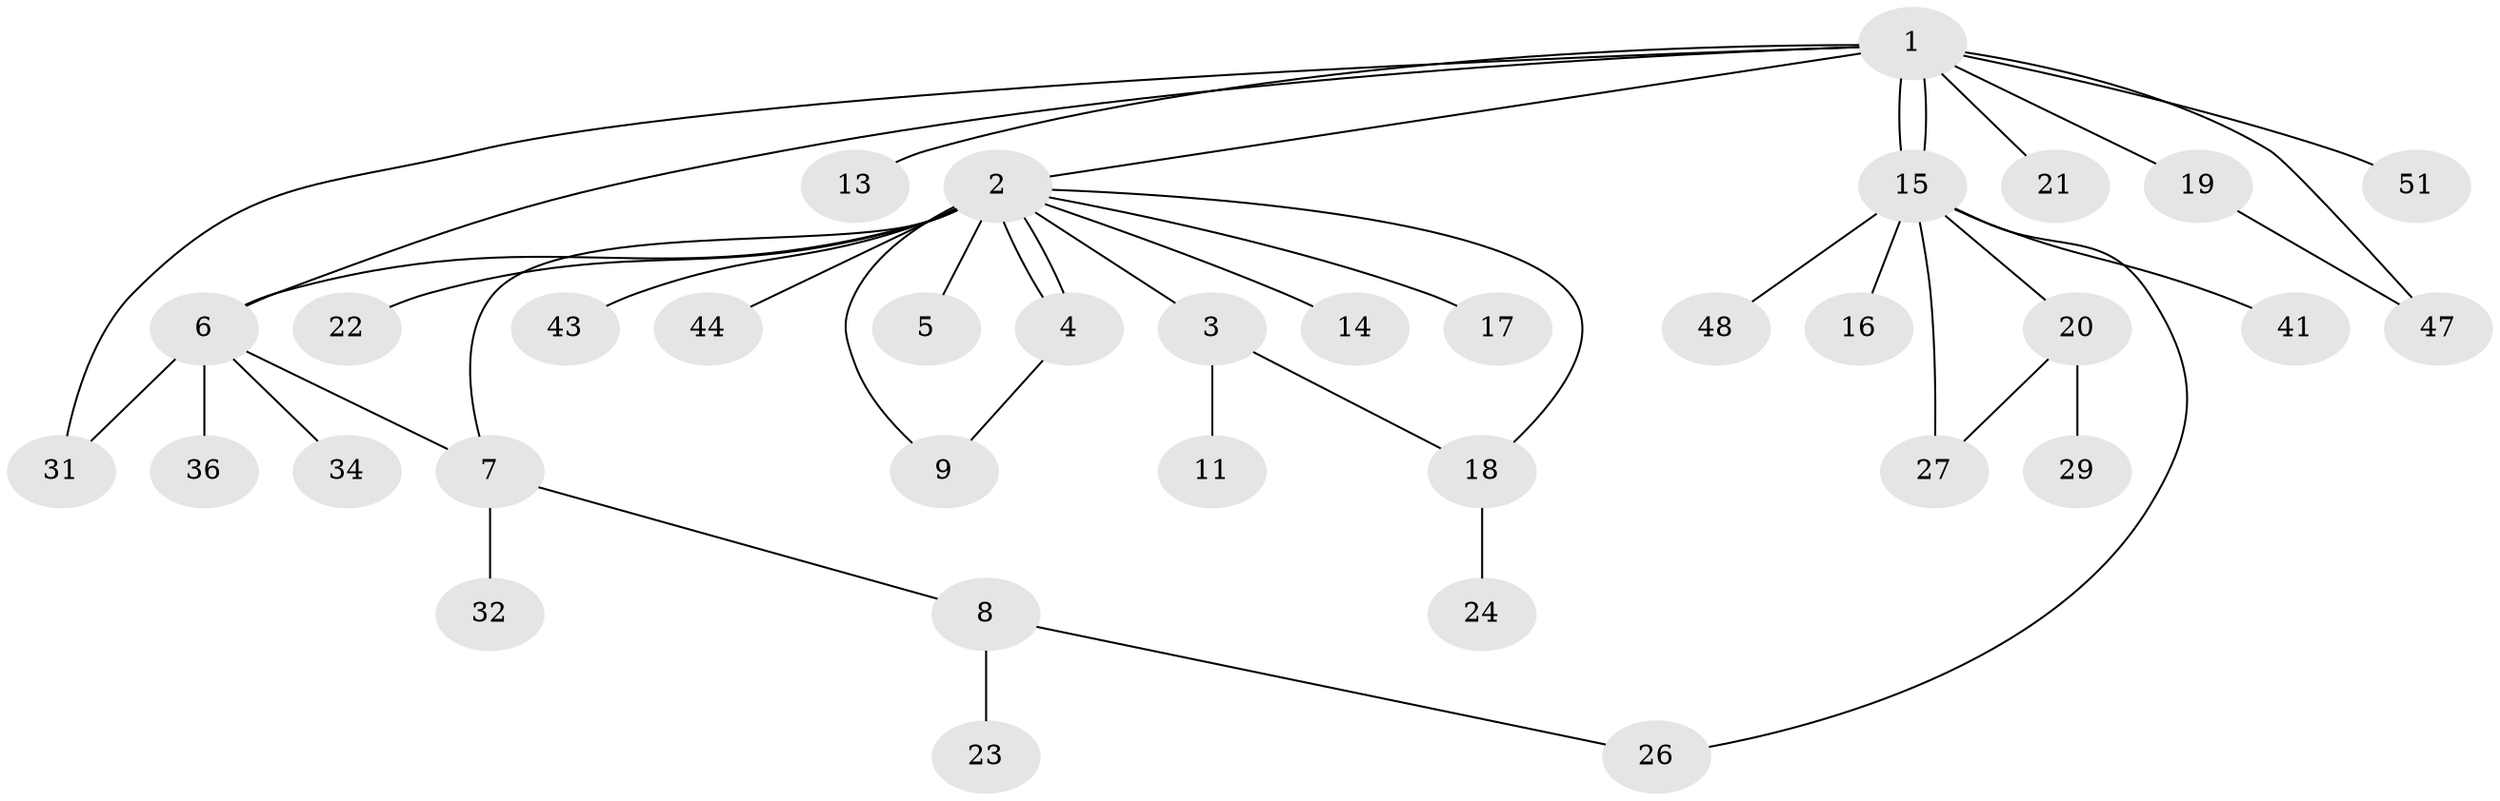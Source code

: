 // original degree distribution, {10: 0.0196078431372549, 15: 0.0196078431372549, 3: 0.058823529411764705, 2: 0.17647058823529413, 8: 0.0392156862745098, 5: 0.0196078431372549, 7: 0.0196078431372549, 1: 0.5882352941176471, 4: 0.058823529411764705}
// Generated by graph-tools (version 1.1) at 2025/18/03/04/25 18:18:09]
// undirected, 35 vertices, 44 edges
graph export_dot {
graph [start="1"]
  node [color=gray90,style=filled];
  1;
  2;
  3;
  4;
  5 [super="+42"];
  6 [super="+25+37+40+49+30"];
  7 [super="+10"];
  8 [super="+28+12+39+50+33"];
  9;
  11;
  13;
  14;
  15;
  16 [super="+46"];
  17;
  18 [super="+45"];
  19;
  20;
  21;
  22;
  23;
  24;
  26;
  27;
  29;
  31 [super="+35+38"];
  32;
  34;
  36;
  41;
  43;
  44;
  47;
  48;
  51;
  1 -- 2;
  1 -- 6;
  1 -- 13;
  1 -- 15;
  1 -- 15;
  1 -- 19;
  1 -- 21;
  1 -- 31;
  1 -- 47;
  1 -- 51;
  2 -- 3;
  2 -- 4;
  2 -- 4;
  2 -- 5;
  2 -- 6 [weight=2];
  2 -- 7;
  2 -- 9;
  2 -- 14;
  2 -- 17;
  2 -- 18;
  2 -- 22;
  2 -- 43;
  2 -- 44;
  3 -- 11;
  3 -- 18;
  4 -- 9;
  6 -- 7;
  6 -- 34;
  6 -- 36;
  6 -- 31;
  7 -- 8;
  7 -- 32;
  8 -- 23;
  8 -- 26;
  15 -- 16;
  15 -- 20;
  15 -- 26;
  15 -- 27;
  15 -- 41;
  15 -- 48;
  18 -- 24;
  19 -- 47;
  20 -- 27;
  20 -- 29;
}

